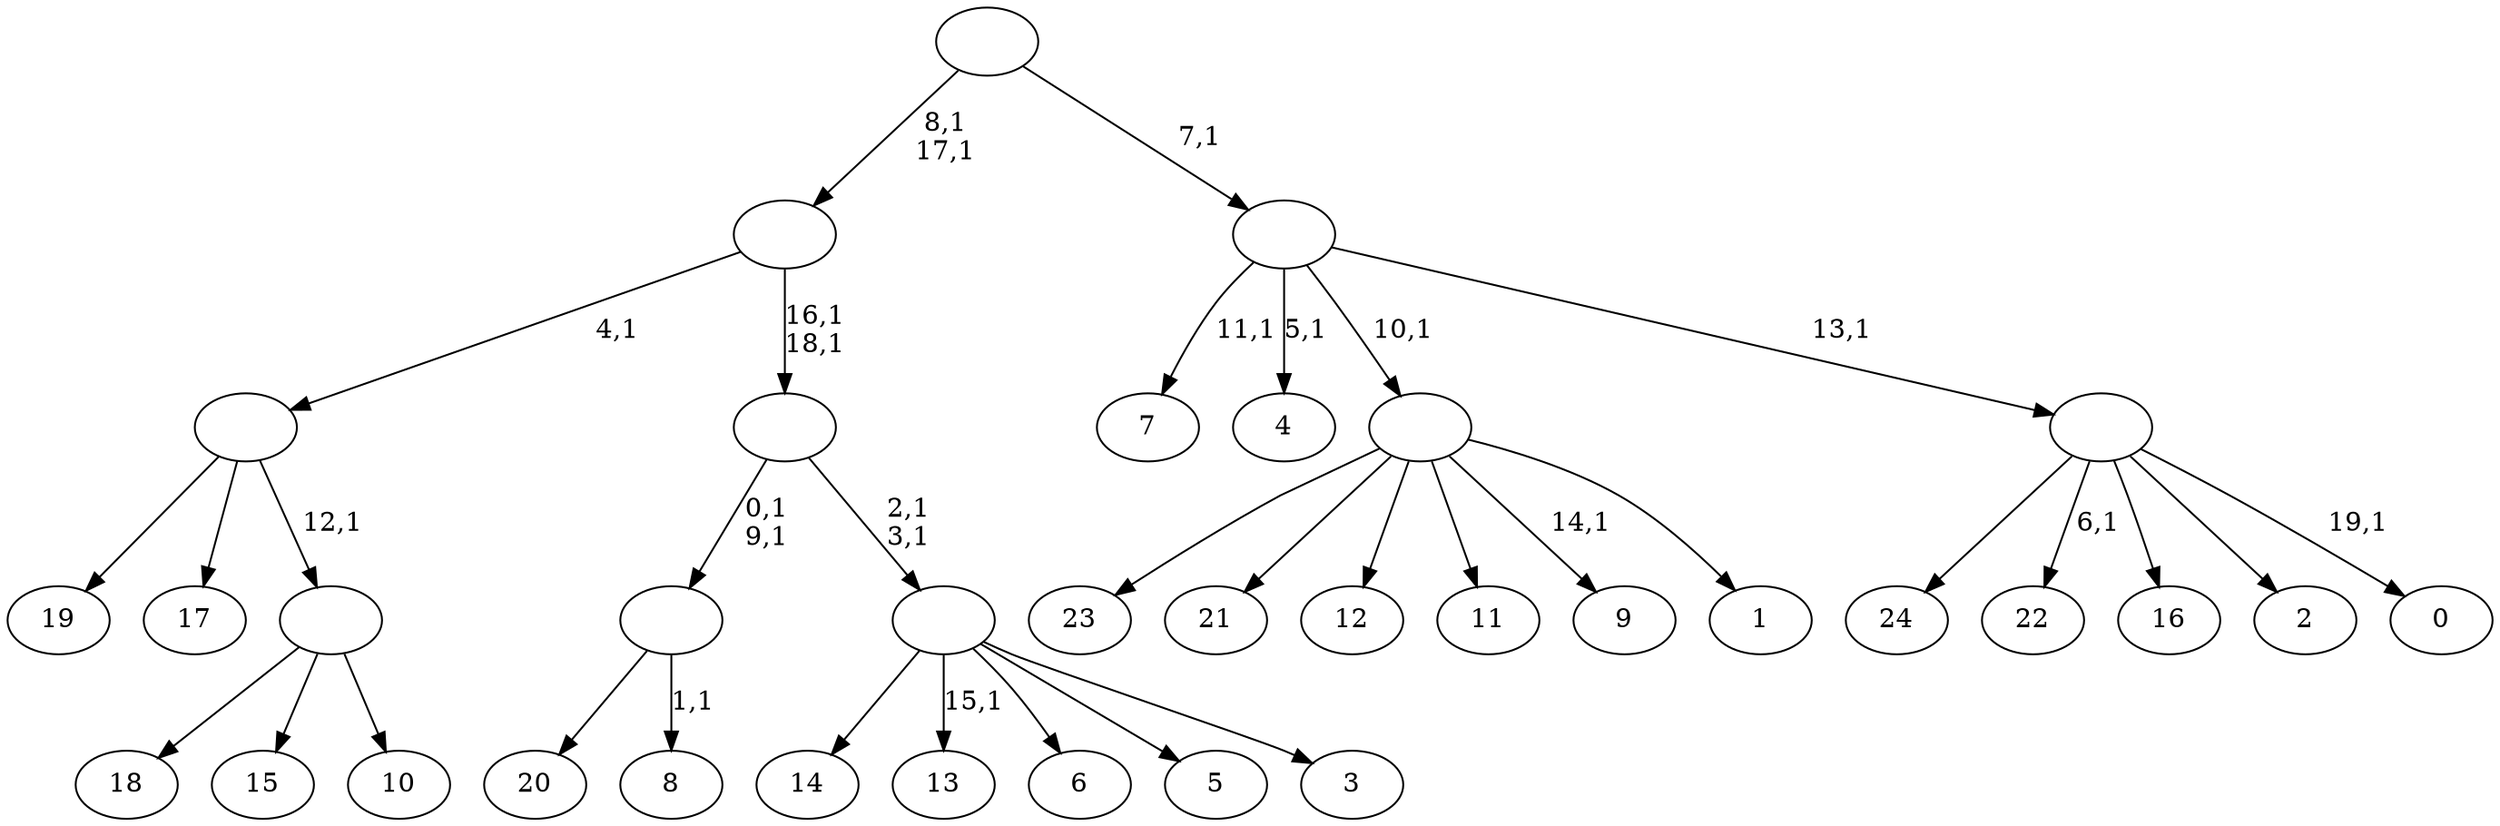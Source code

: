 digraph T {
	45 [label="24"]
	44 [label="23"]
	43 [label="22"]
	41 [label="21"]
	40 [label="20"]
	39 [label="19"]
	38 [label="18"]
	37 [label="17"]
	36 [label="16"]
	35 [label="15"]
	34 [label="14"]
	33 [label="13"]
	31 [label="12"]
	30 [label="11"]
	29 [label="10"]
	28 [label=""]
	27 [label=""]
	26 [label="9"]
	24 [label="8"]
	22 [label=""]
	20 [label="7"]
	18 [label="6"]
	17 [label="5"]
	16 [label="4"]
	14 [label="3"]
	13 [label=""]
	11 [label=""]
	9 [label=""]
	7 [label="2"]
	6 [label="1"]
	5 [label=""]
	4 [label="0"]
	2 [label=""]
	1 [label=""]
	0 [label=""]
	28 -> 38 [label=""]
	28 -> 35 [label=""]
	28 -> 29 [label=""]
	27 -> 39 [label=""]
	27 -> 37 [label=""]
	27 -> 28 [label="12,1"]
	22 -> 24 [label="1,1"]
	22 -> 40 [label=""]
	13 -> 33 [label="15,1"]
	13 -> 34 [label=""]
	13 -> 18 [label=""]
	13 -> 17 [label=""]
	13 -> 14 [label=""]
	11 -> 13 [label="2,1\n3,1"]
	11 -> 22 [label="0,1\n9,1"]
	9 -> 11 [label="16,1\n18,1"]
	9 -> 27 [label="4,1"]
	5 -> 26 [label="14,1"]
	5 -> 44 [label=""]
	5 -> 41 [label=""]
	5 -> 31 [label=""]
	5 -> 30 [label=""]
	5 -> 6 [label=""]
	2 -> 4 [label="19,1"]
	2 -> 43 [label="6,1"]
	2 -> 45 [label=""]
	2 -> 36 [label=""]
	2 -> 7 [label=""]
	1 -> 16 [label="5,1"]
	1 -> 20 [label="11,1"]
	1 -> 5 [label="10,1"]
	1 -> 2 [label="13,1"]
	0 -> 9 [label="8,1\n17,1"]
	0 -> 1 [label="7,1"]
}

